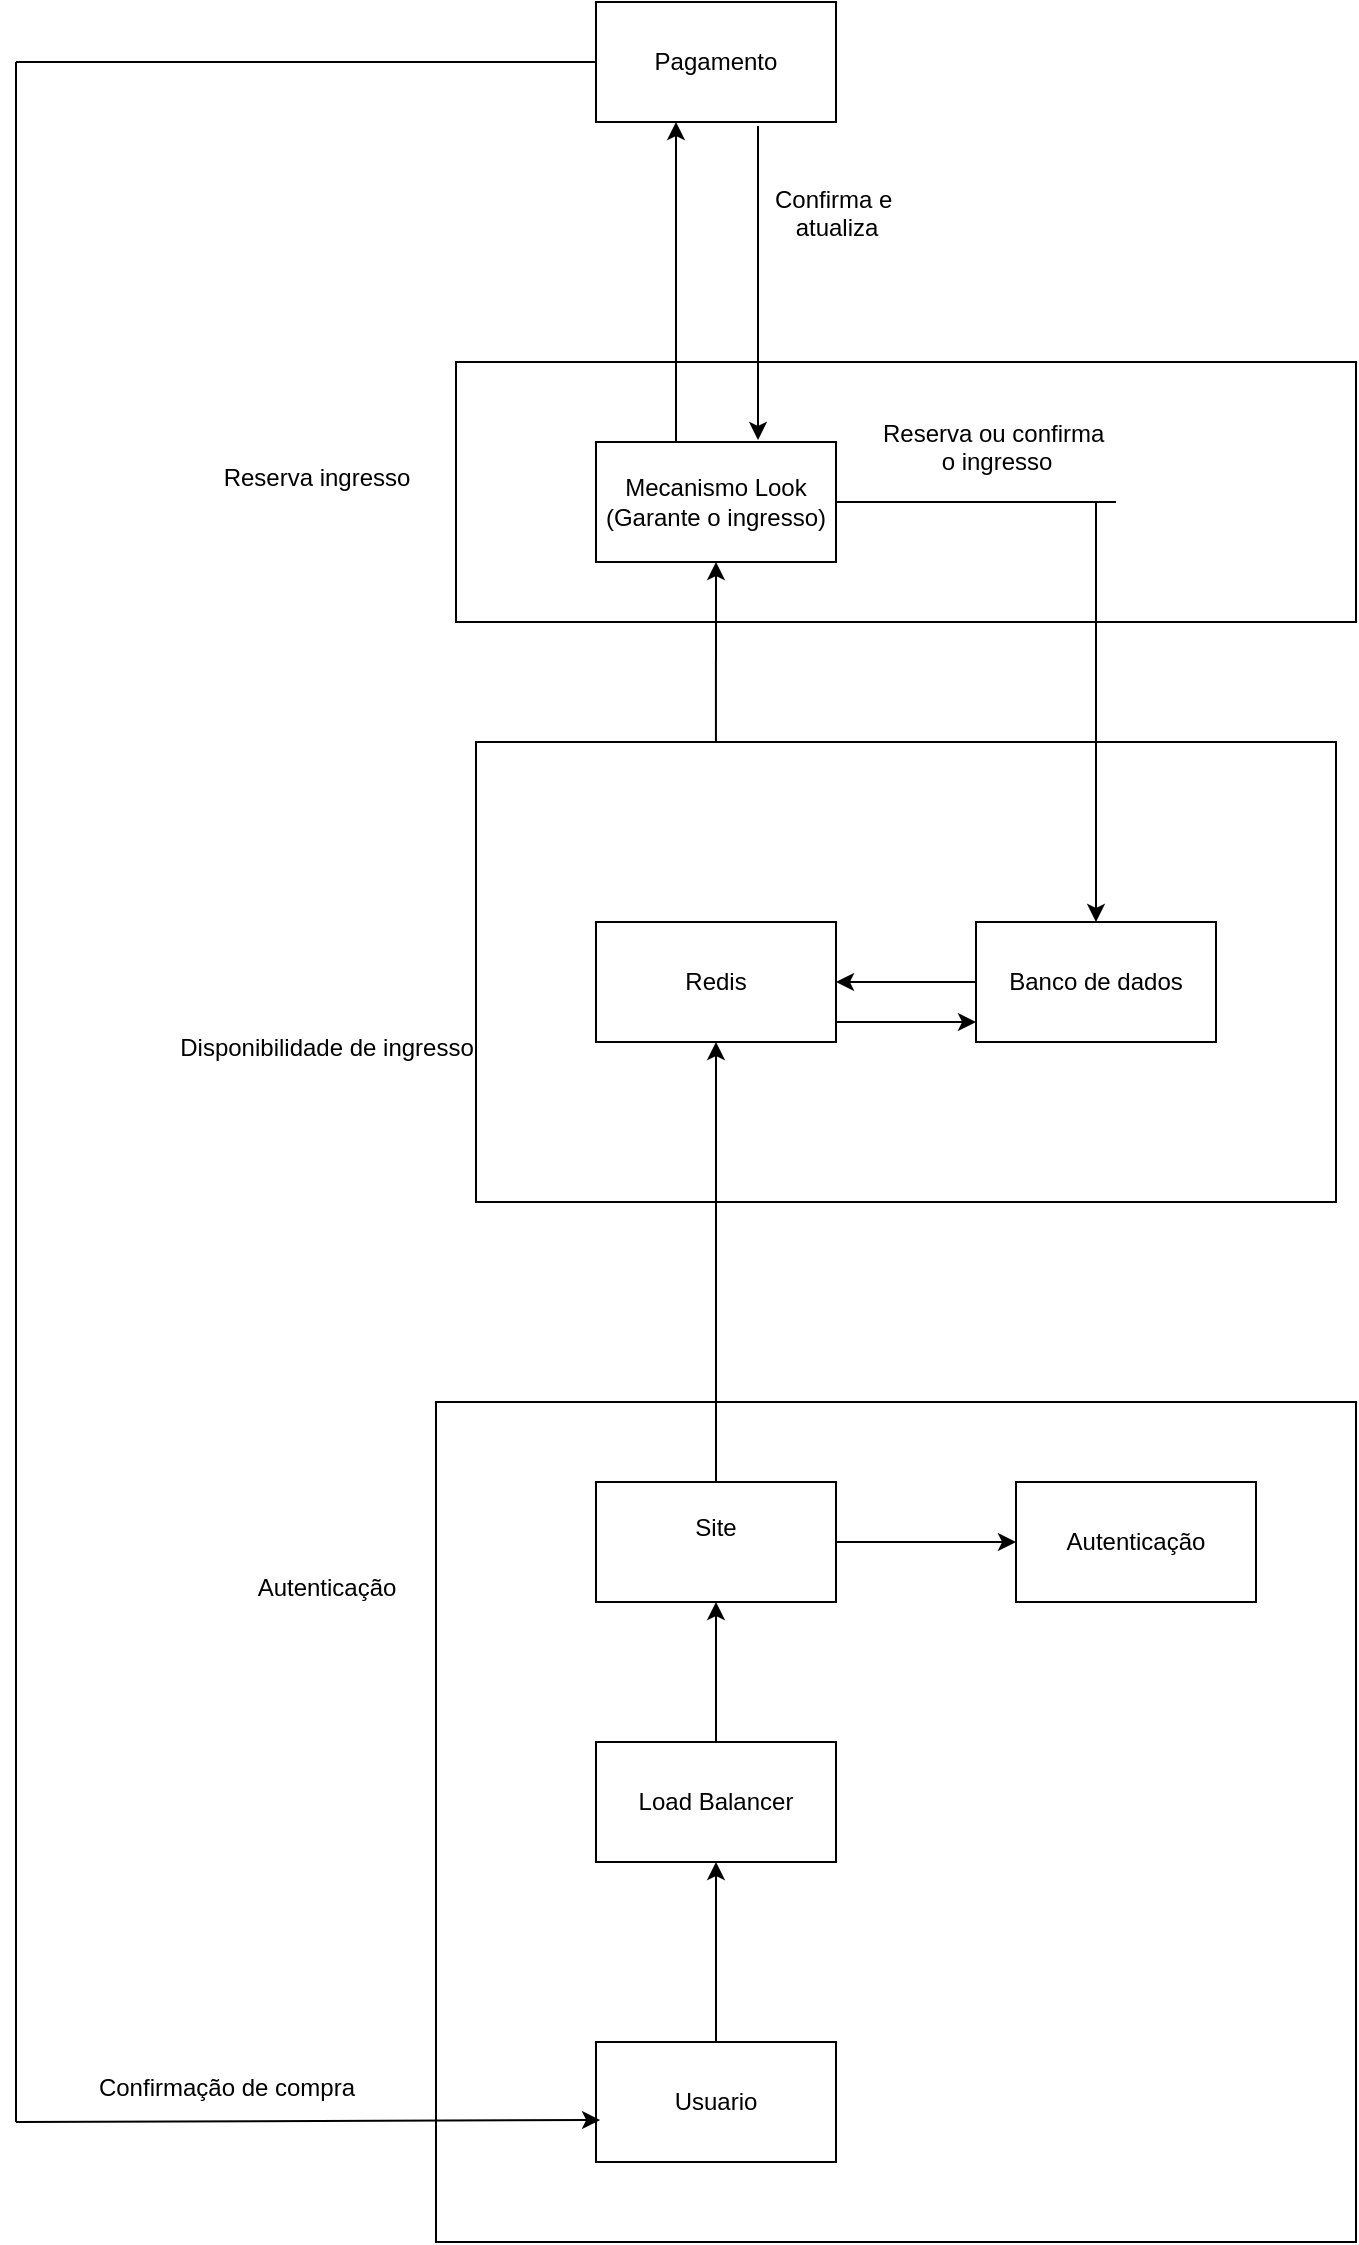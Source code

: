 <mxfile version="24.7.12">
  <diagram name="Página-1" id="O5VdGIzWX3460K3nhzAZ">
    <mxGraphModel dx="784" dy="1944" grid="1" gridSize="10" guides="1" tooltips="1" connect="1" arrows="1" fold="1" page="1" pageScale="1" pageWidth="827" pageHeight="1169" math="0" shadow="0">
      <root>
        <mxCell id="0" />
        <mxCell id="1" parent="0" />
        <mxCell id="XiJv4KpP4LlU0lCZhmlO-52" value="" style="rounded=0;whiteSpace=wrap;html=1;" vertex="1" parent="1">
          <mxGeometry x="260" y="130" width="450" height="130" as="geometry" />
        </mxCell>
        <mxCell id="XiJv4KpP4LlU0lCZhmlO-46" value="" style="rounded=0;whiteSpace=wrap;html=1;" vertex="1" parent="1">
          <mxGeometry x="270" y="320" width="430" height="230" as="geometry" />
        </mxCell>
        <mxCell id="XiJv4KpP4LlU0lCZhmlO-41" value="" style="rounded=0;whiteSpace=wrap;html=1;" vertex="1" parent="1">
          <mxGeometry x="250" y="650" width="460" height="420" as="geometry" />
        </mxCell>
        <mxCell id="XiJv4KpP4LlU0lCZhmlO-3" value="" style="edgeStyle=orthogonalEdgeStyle;rounded=0;orthogonalLoop=1;jettySize=auto;html=1;" edge="1" parent="1" source="XiJv4KpP4LlU0lCZhmlO-1" target="XiJv4KpP4LlU0lCZhmlO-2">
          <mxGeometry relative="1" as="geometry" />
        </mxCell>
        <mxCell id="XiJv4KpP4LlU0lCZhmlO-1" value="Usuario" style="rounded=0;whiteSpace=wrap;html=1;" vertex="1" parent="1">
          <mxGeometry x="330" y="970" width="120" height="60" as="geometry" />
        </mxCell>
        <mxCell id="XiJv4KpP4LlU0lCZhmlO-36" value="" style="edgeStyle=orthogonalEdgeStyle;rounded=0;orthogonalLoop=1;jettySize=auto;html=1;" edge="1" parent="1" source="XiJv4KpP4LlU0lCZhmlO-2" target="XiJv4KpP4LlU0lCZhmlO-4">
          <mxGeometry relative="1" as="geometry" />
        </mxCell>
        <mxCell id="XiJv4KpP4LlU0lCZhmlO-2" value="Load Balancer" style="rounded=0;whiteSpace=wrap;html=1;" vertex="1" parent="1">
          <mxGeometry x="330" y="820" width="120" height="60" as="geometry" />
        </mxCell>
        <mxCell id="XiJv4KpP4LlU0lCZhmlO-37" value="" style="edgeStyle=orthogonalEdgeStyle;rounded=0;orthogonalLoop=1;jettySize=auto;html=1;" edge="1" parent="1" source="XiJv4KpP4LlU0lCZhmlO-4" target="XiJv4KpP4LlU0lCZhmlO-5">
          <mxGeometry relative="1" as="geometry" />
        </mxCell>
        <mxCell id="XiJv4KpP4LlU0lCZhmlO-4" value="Site&lt;div&gt;&lt;br&gt;&lt;/div&gt;" style="rounded=0;whiteSpace=wrap;html=1;" vertex="1" parent="1">
          <mxGeometry x="330" y="690" width="120" height="60" as="geometry" />
        </mxCell>
        <mxCell id="XiJv4KpP4LlU0lCZhmlO-5" value="Autenticação" style="rounded=0;whiteSpace=wrap;html=1;" vertex="1" parent="1">
          <mxGeometry x="540" y="690" width="120" height="60" as="geometry" />
        </mxCell>
        <mxCell id="XiJv4KpP4LlU0lCZhmlO-40" value="" style="edgeStyle=orthogonalEdgeStyle;rounded=0;orthogonalLoop=1;jettySize=auto;html=1;" edge="1" parent="1" source="XiJv4KpP4LlU0lCZhmlO-10" target="XiJv4KpP4LlU0lCZhmlO-12">
          <mxGeometry relative="1" as="geometry">
            <Array as="points">
              <mxPoint x="480" y="460" />
              <mxPoint x="480" y="460" />
            </Array>
          </mxGeometry>
        </mxCell>
        <mxCell id="XiJv4KpP4LlU0lCZhmlO-10" value="Redis" style="rounded=0;whiteSpace=wrap;html=1;" vertex="1" parent="1">
          <mxGeometry x="330" y="410" width="120" height="60" as="geometry" />
        </mxCell>
        <mxCell id="XiJv4KpP4LlU0lCZhmlO-45" value="" style="edgeStyle=orthogonalEdgeStyle;rounded=0;orthogonalLoop=1;jettySize=auto;html=1;" edge="1" parent="1" source="XiJv4KpP4LlU0lCZhmlO-12" target="XiJv4KpP4LlU0lCZhmlO-10">
          <mxGeometry relative="1" as="geometry" />
        </mxCell>
        <mxCell id="XiJv4KpP4LlU0lCZhmlO-12" value="Banco de dados" style="rounded=0;whiteSpace=wrap;html=1;" vertex="1" parent="1">
          <mxGeometry x="520" y="410" width="120" height="60" as="geometry" />
        </mxCell>
        <mxCell id="XiJv4KpP4LlU0lCZhmlO-21" value="Mecanismo Look (Garante o ingresso)" style="rounded=0;whiteSpace=wrap;html=1;" vertex="1" parent="1">
          <mxGeometry x="330" y="170" width="120" height="60" as="geometry" />
        </mxCell>
        <mxCell id="XiJv4KpP4LlU0lCZhmlO-33" value="Pagamento" style="rounded=0;whiteSpace=wrap;html=1;" vertex="1" parent="1">
          <mxGeometry x="330" y="-50" width="120" height="60" as="geometry" />
        </mxCell>
        <mxCell id="XiJv4KpP4LlU0lCZhmlO-42" value="Autenticação&lt;div&gt;&lt;br&gt;&lt;/div&gt;" style="text;html=1;align=center;verticalAlign=middle;resizable=0;points=[];autosize=1;strokeColor=none;fillColor=none;" vertex="1" parent="1">
          <mxGeometry x="150" y="730" width="90" height="40" as="geometry" />
        </mxCell>
        <mxCell id="XiJv4KpP4LlU0lCZhmlO-43" value="" style="endArrow=classic;html=1;rounded=0;exitX=0.5;exitY=0;exitDx=0;exitDy=0;entryX=0.5;entryY=1;entryDx=0;entryDy=0;" edge="1" parent="1" source="XiJv4KpP4LlU0lCZhmlO-4" target="XiJv4KpP4LlU0lCZhmlO-10">
          <mxGeometry width="50" height="50" relative="1" as="geometry">
            <mxPoint x="460" y="550" as="sourcePoint" />
            <mxPoint x="510" y="500" as="targetPoint" />
          </mxGeometry>
        </mxCell>
        <mxCell id="XiJv4KpP4LlU0lCZhmlO-47" value="Disponibilidade de ingresso&lt;div&gt;&lt;br&gt;&lt;/div&gt;" style="text;html=1;align=center;verticalAlign=middle;resizable=0;points=[];autosize=1;strokeColor=none;fillColor=none;" vertex="1" parent="1">
          <mxGeometry x="110" y="460" width="170" height="40" as="geometry" />
        </mxCell>
        <mxCell id="XiJv4KpP4LlU0lCZhmlO-48" value="" style="endArrow=classic;html=1;rounded=0;entryX=0.5;entryY=1;entryDx=0;entryDy=0;exitX=0.279;exitY=0;exitDx=0;exitDy=0;exitPerimeter=0;" edge="1" parent="1" source="XiJv4KpP4LlU0lCZhmlO-46" target="XiJv4KpP4LlU0lCZhmlO-21">
          <mxGeometry width="50" height="50" relative="1" as="geometry">
            <mxPoint x="300" y="350" as="sourcePoint" />
            <mxPoint x="350" y="300" as="targetPoint" />
          </mxGeometry>
        </mxCell>
        <mxCell id="XiJv4KpP4LlU0lCZhmlO-49" value="" style="endArrow=none;html=1;rounded=0;exitX=1;exitY=0.5;exitDx=0;exitDy=0;" edge="1" parent="1" source="XiJv4KpP4LlU0lCZhmlO-21">
          <mxGeometry width="50" height="50" relative="1" as="geometry">
            <mxPoint x="300" y="350" as="sourcePoint" />
            <mxPoint x="590" y="200" as="targetPoint" />
          </mxGeometry>
        </mxCell>
        <mxCell id="XiJv4KpP4LlU0lCZhmlO-50" value="" style="endArrow=classic;html=1;rounded=0;entryX=0.5;entryY=0;entryDx=0;entryDy=0;" edge="1" parent="1" target="XiJv4KpP4LlU0lCZhmlO-12">
          <mxGeometry width="50" height="50" relative="1" as="geometry">
            <mxPoint x="580" y="200" as="sourcePoint" />
            <mxPoint x="350" y="300" as="targetPoint" />
          </mxGeometry>
        </mxCell>
        <mxCell id="XiJv4KpP4LlU0lCZhmlO-51" value="Reserva ou confirma&amp;nbsp;&lt;div&gt;o ingresso&lt;div&gt;&lt;br&gt;&lt;/div&gt;&lt;/div&gt;" style="text;html=1;align=center;verticalAlign=middle;resizable=0;points=[];autosize=1;strokeColor=none;fillColor=none;" vertex="1" parent="1">
          <mxGeometry x="460" y="150" width="140" height="60" as="geometry" />
        </mxCell>
        <mxCell id="XiJv4KpP4LlU0lCZhmlO-53" value="&lt;div&gt;Reserva ingresso&lt;/div&gt;" style="text;html=1;align=center;verticalAlign=middle;resizable=0;points=[];autosize=1;strokeColor=none;fillColor=none;" vertex="1" parent="1">
          <mxGeometry x="130" y="173" width="120" height="30" as="geometry" />
        </mxCell>
        <mxCell id="XiJv4KpP4LlU0lCZhmlO-54" value="" style="endArrow=classic;html=1;rounded=0;exitX=0.5;exitY=0;exitDx=0;exitDy=0;entryX=0.5;entryY=1;entryDx=0;entryDy=0;" edge="1" parent="1">
          <mxGeometry width="50" height="50" relative="1" as="geometry">
            <mxPoint x="370" y="170" as="sourcePoint" />
            <mxPoint x="370" y="10" as="targetPoint" />
          </mxGeometry>
        </mxCell>
        <mxCell id="XiJv4KpP4LlU0lCZhmlO-55" value="" style="endArrow=classic;html=1;rounded=0;exitX=0.675;exitY=1.033;exitDx=0;exitDy=0;exitPerimeter=0;entryX=0.675;entryY=-0.017;entryDx=0;entryDy=0;entryPerimeter=0;" edge="1" parent="1" source="XiJv4KpP4LlU0lCZhmlO-33" target="XiJv4KpP4LlU0lCZhmlO-21">
          <mxGeometry width="50" height="50" relative="1" as="geometry">
            <mxPoint x="300" y="150" as="sourcePoint" />
            <mxPoint x="411" y="160" as="targetPoint" />
          </mxGeometry>
        </mxCell>
        <mxCell id="XiJv4KpP4LlU0lCZhmlO-56" value="Confirma e&amp;nbsp;&lt;div&gt;atualiza&lt;/div&gt;&lt;div&gt;&lt;br&gt;&lt;/div&gt;" style="text;html=1;align=center;verticalAlign=middle;resizable=0;points=[];autosize=1;strokeColor=none;fillColor=none;" vertex="1" parent="1">
          <mxGeometry x="405" y="33" width="90" height="60" as="geometry" />
        </mxCell>
        <mxCell id="XiJv4KpP4LlU0lCZhmlO-57" value="" style="endArrow=none;html=1;rounded=0;entryX=0;entryY=0.5;entryDx=0;entryDy=0;" edge="1" parent="1" target="XiJv4KpP4LlU0lCZhmlO-33">
          <mxGeometry width="50" height="50" relative="1" as="geometry">
            <mxPoint x="40" y="-20" as="sourcePoint" />
            <mxPoint x="350" y="100" as="targetPoint" />
          </mxGeometry>
        </mxCell>
        <mxCell id="XiJv4KpP4LlU0lCZhmlO-58" value="" style="endArrow=none;html=1;rounded=0;" edge="1" parent="1">
          <mxGeometry width="50" height="50" relative="1" as="geometry">
            <mxPoint x="40" y="1010" as="sourcePoint" />
            <mxPoint x="40" y="-20" as="targetPoint" />
          </mxGeometry>
        </mxCell>
        <mxCell id="XiJv4KpP4LlU0lCZhmlO-59" value="" style="endArrow=classic;html=1;rounded=0;entryX=0.017;entryY=0.65;entryDx=0;entryDy=0;entryPerimeter=0;" edge="1" parent="1" target="XiJv4KpP4LlU0lCZhmlO-1">
          <mxGeometry width="50" height="50" relative="1" as="geometry">
            <mxPoint x="40" y="1010" as="sourcePoint" />
            <mxPoint x="350" y="1000" as="targetPoint" />
          </mxGeometry>
        </mxCell>
        <mxCell id="XiJv4KpP4LlU0lCZhmlO-60" value="Confirmação de compra&lt;div&gt;&lt;br&gt;&lt;/div&gt;" style="text;html=1;align=center;verticalAlign=middle;resizable=0;points=[];autosize=1;strokeColor=none;fillColor=none;" vertex="1" parent="1">
          <mxGeometry x="70" y="980" width="150" height="40" as="geometry" />
        </mxCell>
      </root>
    </mxGraphModel>
  </diagram>
</mxfile>
